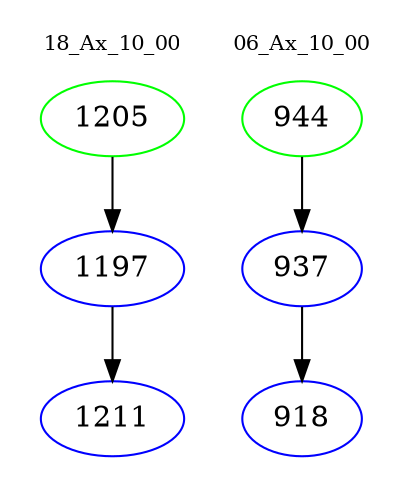 digraph{
subgraph cluster_0 {
color = white
label = "18_Ax_10_00";
fontsize=10;
T0_1205 [label="1205", color="green"]
T0_1205 -> T0_1197 [color="black"]
T0_1197 [label="1197", color="blue"]
T0_1197 -> T0_1211 [color="black"]
T0_1211 [label="1211", color="blue"]
}
subgraph cluster_1 {
color = white
label = "06_Ax_10_00";
fontsize=10;
T1_944 [label="944", color="green"]
T1_944 -> T1_937 [color="black"]
T1_937 [label="937", color="blue"]
T1_937 -> T1_918 [color="black"]
T1_918 [label="918", color="blue"]
}
}
